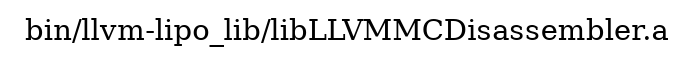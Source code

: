 digraph "bin/llvm-lipo_lib/libLLVMMCDisassembler.a" {
	label="bin/llvm-lipo_lib/libLLVMMCDisassembler.a";
	rankdir=LR;

}
